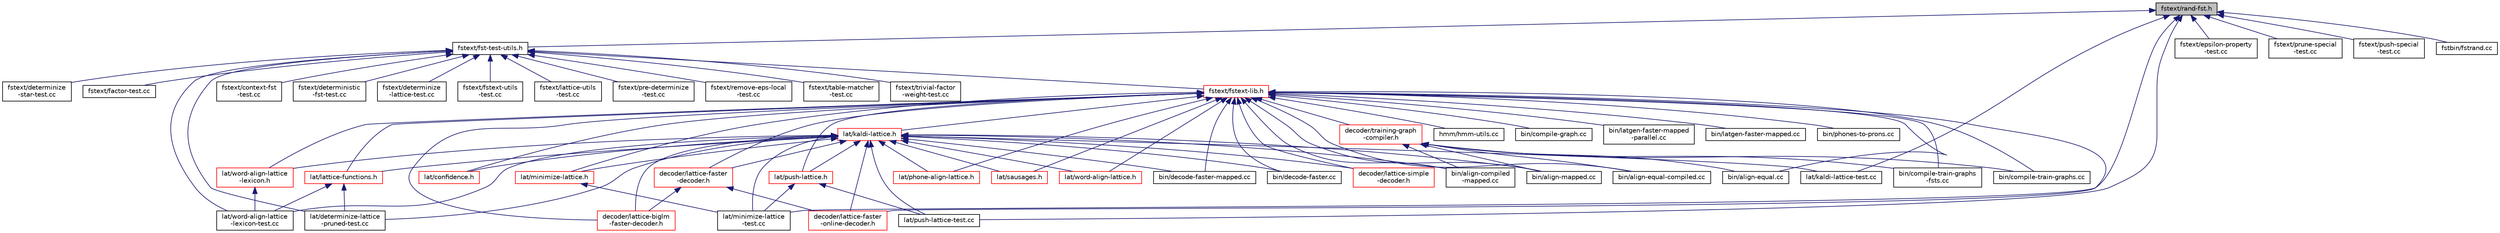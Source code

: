 digraph "fstext/rand-fst.h"
{
  edge [fontname="Helvetica",fontsize="10",labelfontname="Helvetica",labelfontsize="10"];
  node [fontname="Helvetica",fontsize="10",shape=record];
  Node27 [label="fstext/rand-fst.h",height=0.2,width=0.4,color="black", fillcolor="grey75", style="filled", fontcolor="black"];
  Node27 -> Node28 [dir="back",color="midnightblue",fontsize="10",style="solid",fontname="Helvetica"];
  Node28 [label="fstext/fst-test-utils.h",height=0.2,width=0.4,color="black", fillcolor="white", style="filled",URL="$fst-test-utils_8h.html"];
  Node28 -> Node29 [dir="back",color="midnightblue",fontsize="10",style="solid",fontname="Helvetica"];
  Node29 [label="fstext/context-fst\l-test.cc",height=0.2,width=0.4,color="black", fillcolor="white", style="filled",URL="$context-fst-test_8cc.html"];
  Node28 -> Node30 [dir="back",color="midnightblue",fontsize="10",style="solid",fontname="Helvetica"];
  Node30 [label="fstext/deterministic\l-fst-test.cc",height=0.2,width=0.4,color="black", fillcolor="white", style="filled",URL="$deterministic-fst-test_8cc.html"];
  Node28 -> Node31 [dir="back",color="midnightblue",fontsize="10",style="solid",fontname="Helvetica"];
  Node31 [label="fstext/determinize\l-lattice-test.cc",height=0.2,width=0.4,color="black", fillcolor="white", style="filled",URL="$determinize-lattice-test_8cc.html"];
  Node28 -> Node32 [dir="back",color="midnightblue",fontsize="10",style="solid",fontname="Helvetica"];
  Node32 [label="fstext/determinize\l-star-test.cc",height=0.2,width=0.4,color="black", fillcolor="white", style="filled",URL="$determinize-star-test_8cc.html"];
  Node28 -> Node33 [dir="back",color="midnightblue",fontsize="10",style="solid",fontname="Helvetica"];
  Node33 [label="fstext/factor-test.cc",height=0.2,width=0.4,color="black", fillcolor="white", style="filled",URL="$factor-test_8cc.html"];
  Node28 -> Node34 [dir="back",color="midnightblue",fontsize="10",style="solid",fontname="Helvetica"];
  Node34 [label="fstext/fstext-lib.h",height=0.2,width=0.4,color="red", fillcolor="white", style="filled",URL="$fstext-lib_8h.html"];
  Node34 -> Node35 [dir="back",color="midnightblue",fontsize="10",style="solid",fontname="Helvetica"];
  Node35 [label="lat/kaldi-lattice.h",height=0.2,width=0.4,color="red", fillcolor="white", style="filled",URL="$kaldi-lattice_8h.html"];
  Node35 -> Node92 [dir="back",color="midnightblue",fontsize="10",style="solid",fontname="Helvetica"];
  Node92 [label="decoder/lattice-faster\l-decoder.h",height=0.2,width=0.4,color="red", fillcolor="white", style="filled",URL="$lattice-faster-decoder_8h.html"];
  Node92 -> Node111 [dir="back",color="midnightblue",fontsize="10",style="solid",fontname="Helvetica"];
  Node111 [label="decoder/lattice-biglm\l-faster-decoder.h",height=0.2,width=0.4,color="red", fillcolor="white", style="filled",URL="$lattice-biglm-faster-decoder_8h.html"];
  Node92 -> Node114 [dir="back",color="midnightblue",fontsize="10",style="solid",fontname="Helvetica"];
  Node114 [label="decoder/lattice-faster\l-online-decoder.h",height=0.2,width=0.4,color="red", fillcolor="white", style="filled",URL="$lattice-faster-online-decoder_8h.html"];
  Node35 -> Node116 [dir="back",color="midnightblue",fontsize="10",style="solid",fontname="Helvetica"];
  Node116 [label="decoder/lattice-simple\l-decoder.h",height=0.2,width=0.4,color="red", fillcolor="white", style="filled",URL="$lattice-simple-decoder_8h.html"];
  Node35 -> Node125 [dir="back",color="midnightblue",fontsize="10",style="solid",fontname="Helvetica"];
  Node125 [label="lat/lattice-functions.h",height=0.2,width=0.4,color="red", fillcolor="white", style="filled",URL="$lattice-functions_8h.html"];
  Node125 -> Node119 [dir="back",color="midnightblue",fontsize="10",style="solid",fontname="Helvetica"];
  Node119 [label="lat/determinize-lattice\l-pruned-test.cc",height=0.2,width=0.4,color="black", fillcolor="white", style="filled",URL="$determinize-lattice-pruned-test_8cc.html"];
  Node125 -> Node41 [dir="back",color="midnightblue",fontsize="10",style="solid",fontname="Helvetica"];
  Node41 [label="lat/word-align-lattice\l-lexicon-test.cc",height=0.2,width=0.4,color="black", fillcolor="white", style="filled",URL="$word-align-lattice-lexicon-test_8cc.html"];
  Node35 -> Node111 [dir="back",color="midnightblue",fontsize="10",style="solid",fontname="Helvetica"];
  Node35 -> Node114 [dir="back",color="midnightblue",fontsize="10",style="solid",fontname="Helvetica"];
  Node35 -> Node180 [dir="back",color="midnightblue",fontsize="10",style="solid",fontname="Helvetica"];
  Node180 [label="lat/confidence.h",height=0.2,width=0.4,color="red", fillcolor="white", style="filled",URL="$confidence_8h.html"];
  Node35 -> Node119 [dir="back",color="midnightblue",fontsize="10",style="solid",fontname="Helvetica"];
  Node35 -> Node181 [dir="back",color="midnightblue",fontsize="10",style="solid",fontname="Helvetica"];
  Node181 [label="lat/minimize-lattice.h",height=0.2,width=0.4,color="red", fillcolor="white", style="filled",URL="$minimize-lattice_8h.html"];
  Node181 -> Node182 [dir="back",color="midnightblue",fontsize="10",style="solid",fontname="Helvetica"];
  Node182 [label="lat/minimize-lattice\l-test.cc",height=0.2,width=0.4,color="black", fillcolor="white", style="filled",URL="$minimize-lattice-test_8cc.html"];
  Node35 -> Node185 [dir="back",color="midnightblue",fontsize="10",style="solid",fontname="Helvetica"];
  Node185 [label="lat/push-lattice.h",height=0.2,width=0.4,color="red", fillcolor="white", style="filled",URL="$push-lattice_8h.html"];
  Node185 -> Node182 [dir="back",color="midnightblue",fontsize="10",style="solid",fontname="Helvetica"];
  Node185 -> Node186 [dir="back",color="midnightblue",fontsize="10",style="solid",fontname="Helvetica"];
  Node186 [label="lat/push-lattice-test.cc",height=0.2,width=0.4,color="black", fillcolor="white", style="filled",URL="$push-lattice-test_8cc.html"];
  Node35 -> Node189 [dir="back",color="midnightblue",fontsize="10",style="solid",fontname="Helvetica"];
  Node189 [label="lat/kaldi-lattice-test.cc",height=0.2,width=0.4,color="black", fillcolor="white", style="filled",URL="$kaldi-lattice-test_8cc.html"];
  Node35 -> Node182 [dir="back",color="midnightblue",fontsize="10",style="solid",fontname="Helvetica"];
  Node35 -> Node191 [dir="back",color="midnightblue",fontsize="10",style="solid",fontname="Helvetica"];
  Node191 [label="lat/phone-align-lattice.h",height=0.2,width=0.4,color="red", fillcolor="white", style="filled",URL="$phone-align-lattice_8h.html"];
  Node35 -> Node186 [dir="back",color="midnightblue",fontsize="10",style="solid",fontname="Helvetica"];
  Node35 -> Node193 [dir="back",color="midnightblue",fontsize="10",style="solid",fontname="Helvetica"];
  Node193 [label="lat/sausages.h",height=0.2,width=0.4,color="red", fillcolor="white", style="filled",URL="$sausages_8h.html"];
  Node35 -> Node41 [dir="back",color="midnightblue",fontsize="10",style="solid",fontname="Helvetica"];
  Node35 -> Node196 [dir="back",color="midnightblue",fontsize="10",style="solid",fontname="Helvetica"];
  Node196 [label="lat/word-align-lattice\l-lexicon.h",height=0.2,width=0.4,color="red", fillcolor="white", style="filled",URL="$word-align-lattice-lexicon_8h.html"];
  Node196 -> Node41 [dir="back",color="midnightblue",fontsize="10",style="solid",fontname="Helvetica"];
  Node35 -> Node197 [dir="back",color="midnightblue",fontsize="10",style="solid",fontname="Helvetica"];
  Node197 [label="lat/word-align-lattice.h",height=0.2,width=0.4,color="red", fillcolor="white", style="filled",URL="$word-align-lattice_8h.html"];
  Node35 -> Node54 [dir="back",color="midnightblue",fontsize="10",style="solid",fontname="Helvetica"];
  Node54 [label="bin/align-compiled\l-mapped.cc",height=0.2,width=0.4,color="black", fillcolor="white", style="filled",URL="$align-compiled-mapped_8cc.html"];
  Node35 -> Node94 [dir="back",color="midnightblue",fontsize="10",style="solid",fontname="Helvetica"];
  Node94 [label="bin/align-mapped.cc",height=0.2,width=0.4,color="black", fillcolor="white", style="filled",URL="$align-mapped_8cc.html"];
  Node35 -> Node84 [dir="back",color="midnightblue",fontsize="10",style="solid",fontname="Helvetica"];
  Node84 [label="bin/decode-faster-mapped.cc",height=0.2,width=0.4,color="black", fillcolor="white", style="filled",URL="$decode-faster-mapped_8cc.html"];
  Node35 -> Node85 [dir="back",color="midnightblue",fontsize="10",style="solid",fontname="Helvetica"];
  Node85 [label="bin/decode-faster.cc",height=0.2,width=0.4,color="black", fillcolor="white", style="filled",URL="$decode-faster_8cc.html"];
  Node34 -> Node45 [dir="back",color="midnightblue",fontsize="10",style="solid",fontname="Helvetica"];
  Node45 [label="hmm/hmm-utils.cc",height=0.2,width=0.4,color="black", fillcolor="white", style="filled",URL="$hmm-utils_8cc.html"];
  Node34 -> Node92 [dir="back",color="midnightblue",fontsize="10",style="solid",fontname="Helvetica"];
  Node34 -> Node116 [dir="back",color="midnightblue",fontsize="10",style="solid",fontname="Helvetica"];
  Node34 -> Node125 [dir="back",color="midnightblue",fontsize="10",style="solid",fontname="Helvetica"];
  Node34 -> Node111 [dir="back",color="midnightblue",fontsize="10",style="solid",fontname="Helvetica"];
  Node34 -> Node114 [dir="back",color="midnightblue",fontsize="10",style="solid",fontname="Helvetica"];
  Node34 -> Node282 [dir="back",color="midnightblue",fontsize="10",style="solid",fontname="Helvetica"];
  Node282 [label="decoder/training-graph\l-compiler.h",height=0.2,width=0.4,color="red", fillcolor="white", style="filled",URL="$training-graph-compiler_8h.html"];
  Node282 -> Node54 [dir="back",color="midnightblue",fontsize="10",style="solid",fontname="Helvetica"];
  Node282 -> Node283 [dir="back",color="midnightblue",fontsize="10",style="solid",fontname="Helvetica"];
  Node283 [label="bin/align-equal-compiled.cc",height=0.2,width=0.4,color="black", fillcolor="white", style="filled",URL="$align-equal-compiled_8cc.html"];
  Node282 -> Node284 [dir="back",color="midnightblue",fontsize="10",style="solid",fontname="Helvetica"];
  Node284 [label="bin/align-equal.cc",height=0.2,width=0.4,color="black", fillcolor="white", style="filled",URL="$align-equal_8cc.html"];
  Node282 -> Node94 [dir="back",color="midnightblue",fontsize="10",style="solid",fontname="Helvetica"];
  Node282 -> Node285 [dir="back",color="midnightblue",fontsize="10",style="solid",fontname="Helvetica"];
  Node285 [label="bin/compile-train-graphs\l-fsts.cc",height=0.2,width=0.4,color="black", fillcolor="white", style="filled",URL="$compile-train-graphs-fsts_8cc.html"];
  Node282 -> Node286 [dir="back",color="midnightblue",fontsize="10",style="solid",fontname="Helvetica"];
  Node286 [label="bin/compile-train-graphs.cc",height=0.2,width=0.4,color="black", fillcolor="white", style="filled",URL="$compile-train-graphs_8cc.html"];
  Node34 -> Node180 [dir="back",color="midnightblue",fontsize="10",style="solid",fontname="Helvetica"];
  Node34 -> Node181 [dir="back",color="midnightblue",fontsize="10",style="solid",fontname="Helvetica"];
  Node34 -> Node185 [dir="back",color="midnightblue",fontsize="10",style="solid",fontname="Helvetica"];
  Node34 -> Node191 [dir="back",color="midnightblue",fontsize="10",style="solid",fontname="Helvetica"];
  Node34 -> Node193 [dir="back",color="midnightblue",fontsize="10",style="solid",fontname="Helvetica"];
  Node34 -> Node196 [dir="back",color="midnightblue",fontsize="10",style="solid",fontname="Helvetica"];
  Node34 -> Node197 [dir="back",color="midnightblue",fontsize="10",style="solid",fontname="Helvetica"];
  Node34 -> Node54 [dir="back",color="midnightblue",fontsize="10",style="solid",fontname="Helvetica"];
  Node34 -> Node283 [dir="back",color="midnightblue",fontsize="10",style="solid",fontname="Helvetica"];
  Node34 -> Node284 [dir="back",color="midnightblue",fontsize="10",style="solid",fontname="Helvetica"];
  Node34 -> Node94 [dir="back",color="midnightblue",fontsize="10",style="solid",fontname="Helvetica"];
  Node34 -> Node56 [dir="back",color="midnightblue",fontsize="10",style="solid",fontname="Helvetica"];
  Node56 [label="bin/compile-graph.cc",height=0.2,width=0.4,color="black", fillcolor="white", style="filled",URL="$compile-graph_8cc.html"];
  Node34 -> Node285 [dir="back",color="midnightblue",fontsize="10",style="solid",fontname="Helvetica"];
  Node34 -> Node286 [dir="back",color="midnightblue",fontsize="10",style="solid",fontname="Helvetica"];
  Node34 -> Node84 [dir="back",color="midnightblue",fontsize="10",style="solid",fontname="Helvetica"];
  Node34 -> Node85 [dir="back",color="midnightblue",fontsize="10",style="solid",fontname="Helvetica"];
  Node34 -> Node95 [dir="back",color="midnightblue",fontsize="10",style="solid",fontname="Helvetica"];
  Node95 [label="bin/latgen-faster-mapped\l-parallel.cc",height=0.2,width=0.4,color="black", fillcolor="white", style="filled",URL="$latgen-faster-mapped-parallel_8cc.html"];
  Node34 -> Node96 [dir="back",color="midnightblue",fontsize="10",style="solid",fontname="Helvetica"];
  Node96 [label="bin/latgen-faster-mapped.cc",height=0.2,width=0.4,color="black", fillcolor="white", style="filled",URL="$latgen-faster-mapped_8cc.html"];
  Node34 -> Node63 [dir="back",color="midnightblue",fontsize="10",style="solid",fontname="Helvetica"];
  Node63 [label="bin/phones-to-prons.cc",height=0.2,width=0.4,color="black", fillcolor="white", style="filled",URL="$phones-to-prons_8cc.html"];
  Node28 -> Node288 [dir="back",color="midnightblue",fontsize="10",style="solid",fontname="Helvetica"];
  Node288 [label="fstext/fstext-utils\l-test.cc",height=0.2,width=0.4,color="black", fillcolor="white", style="filled",URL="$fstext-utils-test_8cc.html"];
  Node28 -> Node289 [dir="back",color="midnightblue",fontsize="10",style="solid",fontname="Helvetica"];
  Node289 [label="fstext/lattice-utils\l-test.cc",height=0.2,width=0.4,color="black", fillcolor="white", style="filled",URL="$lattice-utils-test_8cc.html"];
  Node28 -> Node290 [dir="back",color="midnightblue",fontsize="10",style="solid",fontname="Helvetica"];
  Node290 [label="fstext/pre-determinize\l-test.cc",height=0.2,width=0.4,color="black", fillcolor="white", style="filled",URL="$pre-determinize-test_8cc.html"];
  Node28 -> Node291 [dir="back",color="midnightblue",fontsize="10",style="solid",fontname="Helvetica"];
  Node291 [label="fstext/remove-eps-local\l-test.cc",height=0.2,width=0.4,color="black", fillcolor="white", style="filled",URL="$remove-eps-local-test_8cc.html"];
  Node28 -> Node292 [dir="back",color="midnightblue",fontsize="10",style="solid",fontname="Helvetica"];
  Node292 [label="fstext/table-matcher\l-test.cc",height=0.2,width=0.4,color="black", fillcolor="white", style="filled",URL="$table-matcher-test_8cc.html"];
  Node28 -> Node293 [dir="back",color="midnightblue",fontsize="10",style="solid",fontname="Helvetica"];
  Node293 [label="fstext/trivial-factor\l-weight-test.cc",height=0.2,width=0.4,color="black", fillcolor="white", style="filled",URL="$trivial-factor-weight-test_8cc.html"];
  Node28 -> Node119 [dir="back",color="midnightblue",fontsize="10",style="solid",fontname="Helvetica"];
  Node28 -> Node41 [dir="back",color="midnightblue",fontsize="10",style="solid",fontname="Helvetica"];
  Node27 -> Node294 [dir="back",color="midnightblue",fontsize="10",style="solid",fontname="Helvetica"];
  Node294 [label="fstext/epsilon-property\l-test.cc",height=0.2,width=0.4,color="black", fillcolor="white", style="filled",URL="$epsilon-property-test_8cc.html"];
  Node27 -> Node295 [dir="back",color="midnightblue",fontsize="10",style="solid",fontname="Helvetica"];
  Node295 [label="fstext/prune-special\l-test.cc",height=0.2,width=0.4,color="black", fillcolor="white", style="filled",URL="$prune-special-test_8cc.html"];
  Node27 -> Node296 [dir="back",color="midnightblue",fontsize="10",style="solid",fontname="Helvetica"];
  Node296 [label="fstext/push-special\l-test.cc",height=0.2,width=0.4,color="black", fillcolor="white", style="filled",URL="$push-special-test_8cc.html"];
  Node27 -> Node189 [dir="back",color="midnightblue",fontsize="10",style="solid",fontname="Helvetica"];
  Node27 -> Node182 [dir="back",color="midnightblue",fontsize="10",style="solid",fontname="Helvetica"];
  Node27 -> Node186 [dir="back",color="midnightblue",fontsize="10",style="solid",fontname="Helvetica"];
  Node27 -> Node297 [dir="back",color="midnightblue",fontsize="10",style="solid",fontname="Helvetica"];
  Node297 [label="fstbin/fstrand.cc",height=0.2,width=0.4,color="black", fillcolor="white", style="filled",URL="$fstrand_8cc.html"];
}
